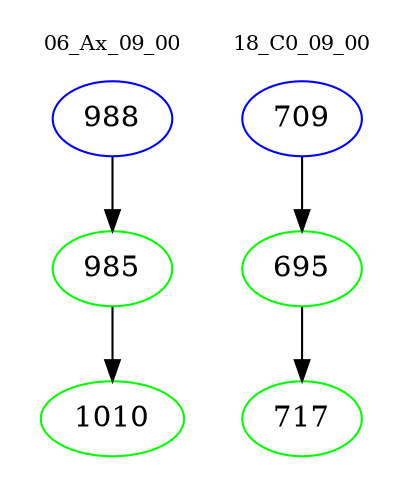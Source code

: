 digraph{
subgraph cluster_0 {
color = white
label = "06_Ax_09_00";
fontsize=10;
T0_988 [label="988", color="blue"]
T0_988 -> T0_985 [color="black"]
T0_985 [label="985", color="green"]
T0_985 -> T0_1010 [color="black"]
T0_1010 [label="1010", color="green"]
}
subgraph cluster_1 {
color = white
label = "18_C0_09_00";
fontsize=10;
T1_709 [label="709", color="blue"]
T1_709 -> T1_695 [color="black"]
T1_695 [label="695", color="green"]
T1_695 -> T1_717 [color="black"]
T1_717 [label="717", color="green"]
}
}
